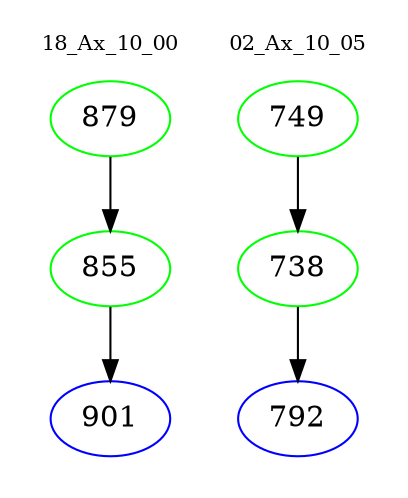 digraph{
subgraph cluster_0 {
color = white
label = "18_Ax_10_00";
fontsize=10;
T0_879 [label="879", color="green"]
T0_879 -> T0_855 [color="black"]
T0_855 [label="855", color="green"]
T0_855 -> T0_901 [color="black"]
T0_901 [label="901", color="blue"]
}
subgraph cluster_1 {
color = white
label = "02_Ax_10_05";
fontsize=10;
T1_749 [label="749", color="green"]
T1_749 -> T1_738 [color="black"]
T1_738 [label="738", color="green"]
T1_738 -> T1_792 [color="black"]
T1_792 [label="792", color="blue"]
}
}
